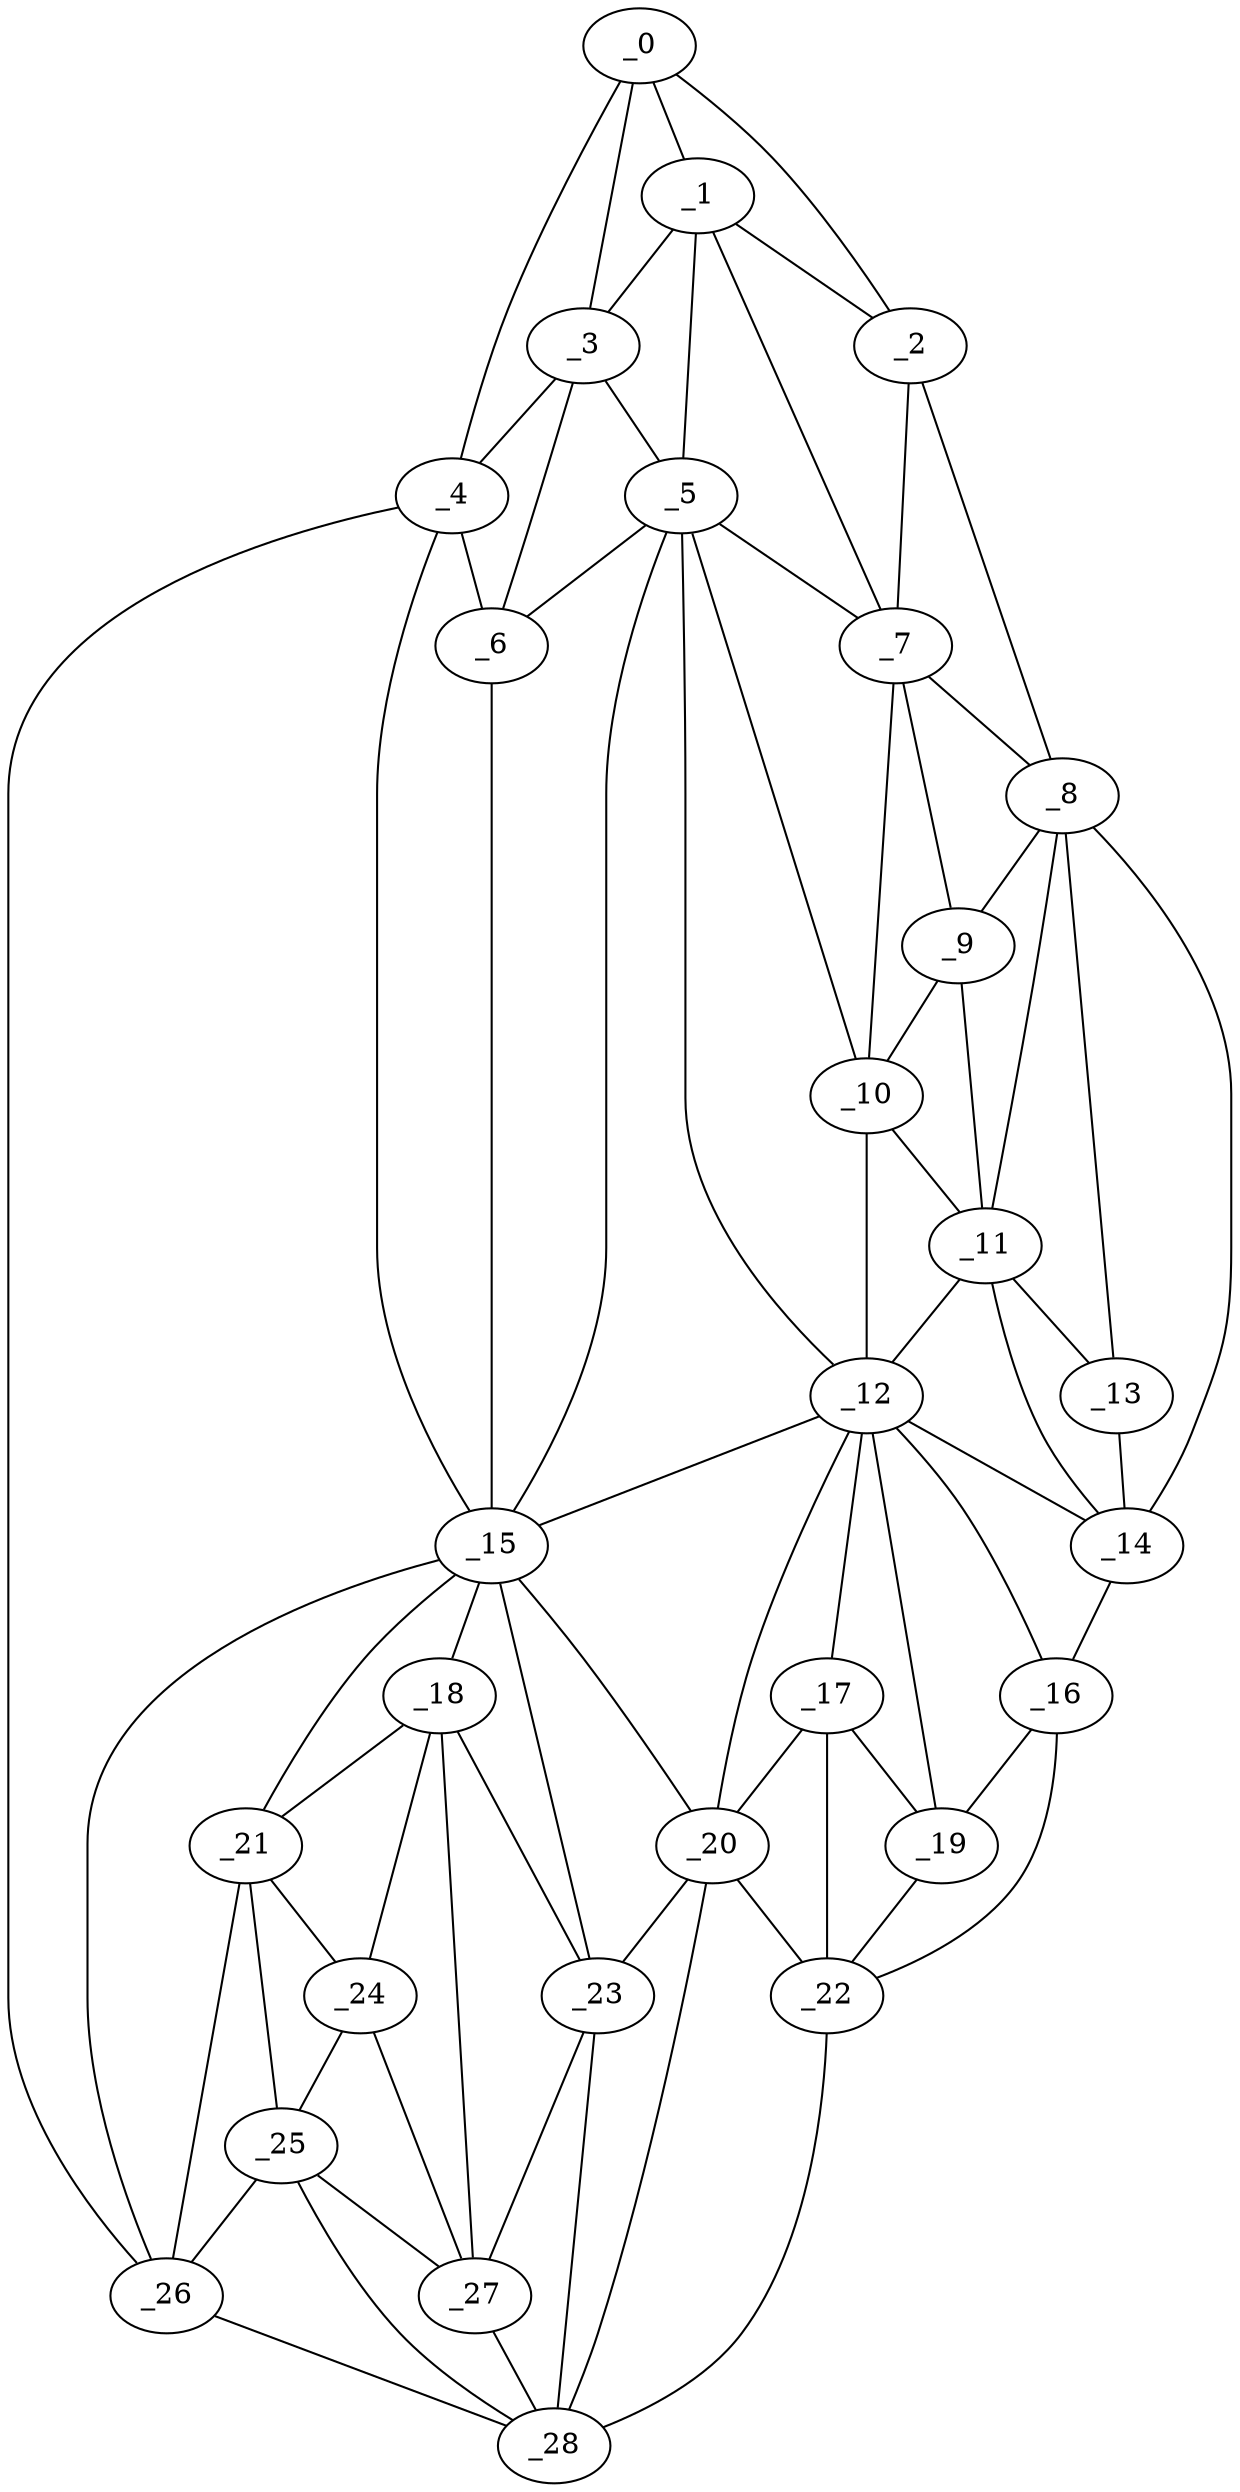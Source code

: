 graph "obj66__95.gxl" {
	_0	 [x=9,
		y=83];
	_1	 [x=15,
		y=60];
	_0 -- _1	 [valence=1];
	_2	 [x=21,
		y=18];
	_0 -- _2	 [valence=1];
	_3	 [x=25,
		y=74];
	_0 -- _3	 [valence=2];
	_4	 [x=28,
		y=101];
	_0 -- _4	 [valence=1];
	_1 -- _2	 [valence=2];
	_1 -- _3	 [valence=2];
	_5	 [x=35,
		y=69];
	_1 -- _5	 [valence=2];
	_7	 [x=41,
		y=20];
	_1 -- _7	 [valence=2];
	_2 -- _7	 [valence=2];
	_8	 [x=43,
		y=6];
	_2 -- _8	 [valence=1];
	_3 -- _4	 [valence=2];
	_3 -- _5	 [valence=1];
	_6	 [x=37,
		y=81];
	_3 -- _6	 [valence=2];
	_4 -- _6	 [valence=2];
	_15	 [x=87,
		y=91];
	_4 -- _15	 [valence=2];
	_26	 [x=117,
		y=120];
	_4 -- _26	 [valence=1];
	_5 -- _6	 [valence=2];
	_5 -- _7	 [valence=1];
	_10	 [x=58,
		y=19];
	_5 -- _10	 [valence=2];
	_12	 [x=66,
		y=22];
	_5 -- _12	 [valence=2];
	_5 -- _15	 [valence=1];
	_6 -- _15	 [valence=2];
	_7 -- _8	 [valence=2];
	_9	 [x=49,
		y=16];
	_7 -- _9	 [valence=1];
	_7 -- _10	 [valence=2];
	_8 -- _9	 [valence=2];
	_11	 [x=66,
		y=16];
	_8 -- _11	 [valence=2];
	_13	 [x=74,
		y=3];
	_8 -- _13	 [valence=1];
	_14	 [x=78,
		y=2];
	_8 -- _14	 [valence=1];
	_9 -- _10	 [valence=2];
	_9 -- _11	 [valence=1];
	_10 -- _11	 [valence=2];
	_10 -- _12	 [valence=1];
	_11 -- _12	 [valence=2];
	_11 -- _13	 [valence=2];
	_11 -- _14	 [valence=1];
	_12 -- _14	 [valence=2];
	_12 -- _15	 [valence=2];
	_16	 [x=103,
		y=14];
	_12 -- _16	 [valence=1];
	_17	 [x=106,
		y=36];
	_12 -- _17	 [valence=2];
	_19	 [x=107,
		y=26];
	_12 -- _19	 [valence=2];
	_20	 [x=109,
		y=46];
	_12 -- _20	 [valence=1];
	_13 -- _14	 [valence=2];
	_14 -- _16	 [valence=1];
	_18	 [x=106,
		y=87];
	_15 -- _18	 [valence=2];
	_15 -- _20	 [valence=2];
	_21	 [x=109,
		y=91];
	_15 -- _21	 [valence=2];
	_23	 [x=113,
		y=53];
	_15 -- _23	 [valence=1];
	_15 -- _26	 [valence=1];
	_16 -- _19	 [valence=2];
	_22	 [x=111,
		y=18];
	_16 -- _22	 [valence=1];
	_17 -- _19	 [valence=2];
	_17 -- _20	 [valence=2];
	_17 -- _22	 [valence=2];
	_18 -- _21	 [valence=1];
	_18 -- _23	 [valence=2];
	_24	 [x=116,
		y=83];
	_18 -- _24	 [valence=2];
	_27	 [x=118,
		y=71];
	_18 -- _27	 [valence=2];
	_19 -- _22	 [valence=2];
	_20 -- _22	 [valence=2];
	_20 -- _23	 [valence=2];
	_28	 [x=119,
		y=58];
	_20 -- _28	 [valence=1];
	_21 -- _24	 [valence=2];
	_25	 [x=117,
		y=98];
	_21 -- _25	 [valence=2];
	_21 -- _26	 [valence=2];
	_22 -- _28	 [valence=1];
	_23 -- _27	 [valence=2];
	_23 -- _28	 [valence=2];
	_24 -- _25	 [valence=2];
	_24 -- _27	 [valence=2];
	_25 -- _26	 [valence=2];
	_25 -- _27	 [valence=2];
	_25 -- _28	 [valence=1];
	_26 -- _28	 [valence=1];
	_27 -- _28	 [valence=1];
}
